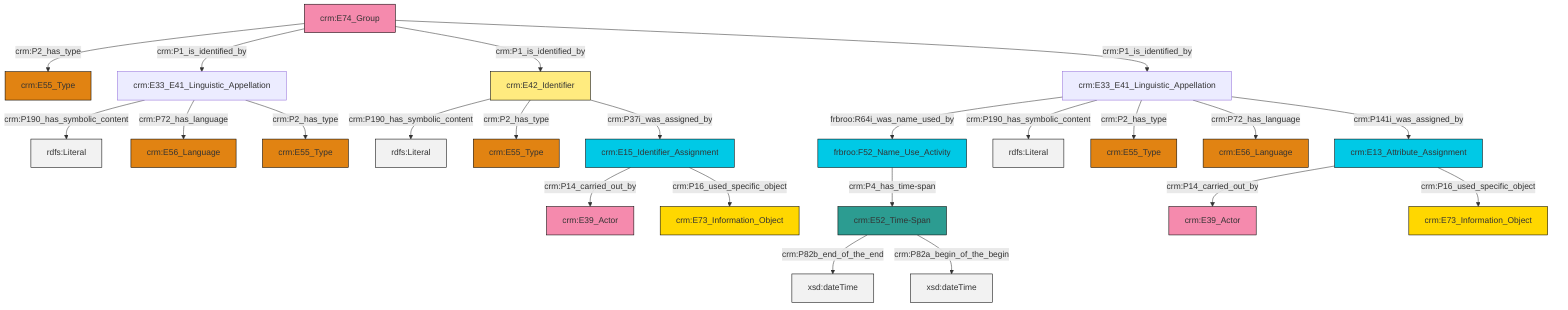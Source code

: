 graph TD
classDef Literal fill:#f2f2f2,stroke:#000000;
classDef CRM_Entity fill:#FFFFFF,stroke:#000000;
classDef Temporal_Entity fill:#00C9E6, stroke:#000000;
classDef Type fill:#E18312, stroke:#000000;
classDef Time-Span fill:#2C9C91, stroke:#000000;
classDef Appellation fill:#FFEB7F, stroke:#000000;
classDef Place fill:#008836, stroke:#000000;
classDef Persistent_Item fill:#B266B2, stroke:#000000;
classDef Conceptual_Object fill:#FFD700, stroke:#000000;
classDef Physical_Thing fill:#D2B48C, stroke:#000000;
classDef Actor fill:#f58aad, stroke:#000000;
classDef PC_Classes fill:#4ce600, stroke:#000000;
classDef Multi fill:#cccccc,stroke:#000000;

2["crm:E13_Attribute_Assignment"]:::Temporal_Entity -->|crm:P14_carried_out_by| 3["crm:E39_Actor"]:::Actor
0["crm:E74_Group"]:::Actor -->|crm:P2_has_type| 8["crm:E55_Type"]:::Type
10["crm:E42_Identifier"]:::Appellation -->|crm:P190_has_symbolic_content| 14[rdfs:Literal]:::Literal
15["crm:E33_E41_Linguistic_Appellation"]:::Default -->|frbroo:R64i_was_name_used_by| 4["frbroo:F52_Name_Use_Activity"]:::Temporal_Entity
16["crm:E33_E41_Linguistic_Appellation"]:::Default -->|crm:P190_has_symbolic_content| 17[rdfs:Literal]:::Literal
15["crm:E33_E41_Linguistic_Appellation"]:::Default -->|crm:P190_has_symbolic_content| 21[rdfs:Literal]:::Literal
24["crm:E52_Time-Span"]:::Time-Span -->|crm:P82b_end_of_the_end| 25[xsd:dateTime]:::Literal
0["crm:E74_Group"]:::Actor -->|crm:P1_is_identified_by| 16["crm:E33_E41_Linguistic_Appellation"]:::Default
0["crm:E74_Group"]:::Actor -->|crm:P1_is_identified_by| 10["crm:E42_Identifier"]:::Appellation
0["crm:E74_Group"]:::Actor -->|crm:P1_is_identified_by| 15["crm:E33_E41_Linguistic_Appellation"]:::Default
10["crm:E42_Identifier"]:::Appellation -->|crm:P2_has_type| 31["crm:E55_Type"]:::Type
10["crm:E42_Identifier"]:::Appellation -->|crm:P37i_was_assigned_by| 26["crm:E15_Identifier_Assignment"]:::Temporal_Entity
16["crm:E33_E41_Linguistic_Appellation"]:::Default -->|crm:P72_has_language| 18["crm:E56_Language"]:::Type
16["crm:E33_E41_Linguistic_Appellation"]:::Default -->|crm:P2_has_type| 12["crm:E55_Type"]:::Type
15["crm:E33_E41_Linguistic_Appellation"]:::Default -->|crm:P2_has_type| 36["crm:E55_Type"]:::Type
15["crm:E33_E41_Linguistic_Appellation"]:::Default -->|crm:P72_has_language| 29["crm:E56_Language"]:::Type
2["crm:E13_Attribute_Assignment"]:::Temporal_Entity -->|crm:P16_used_specific_object| 39["crm:E73_Information_Object"]:::Conceptual_Object
26["crm:E15_Identifier_Assignment"]:::Temporal_Entity -->|crm:P14_carried_out_by| 32["crm:E39_Actor"]:::Actor
15["crm:E33_E41_Linguistic_Appellation"]:::Default -->|crm:P141i_was_assigned_by| 2["crm:E13_Attribute_Assignment"]:::Temporal_Entity
26["crm:E15_Identifier_Assignment"]:::Temporal_Entity -->|crm:P16_used_specific_object| 6["crm:E73_Information_Object"]:::Conceptual_Object
24["crm:E52_Time-Span"]:::Time-Span -->|crm:P82a_begin_of_the_begin| 41[xsd:dateTime]:::Literal
4["frbroo:F52_Name_Use_Activity"]:::Temporal_Entity -->|crm:P4_has_time-span| 24["crm:E52_Time-Span"]:::Time-Span
